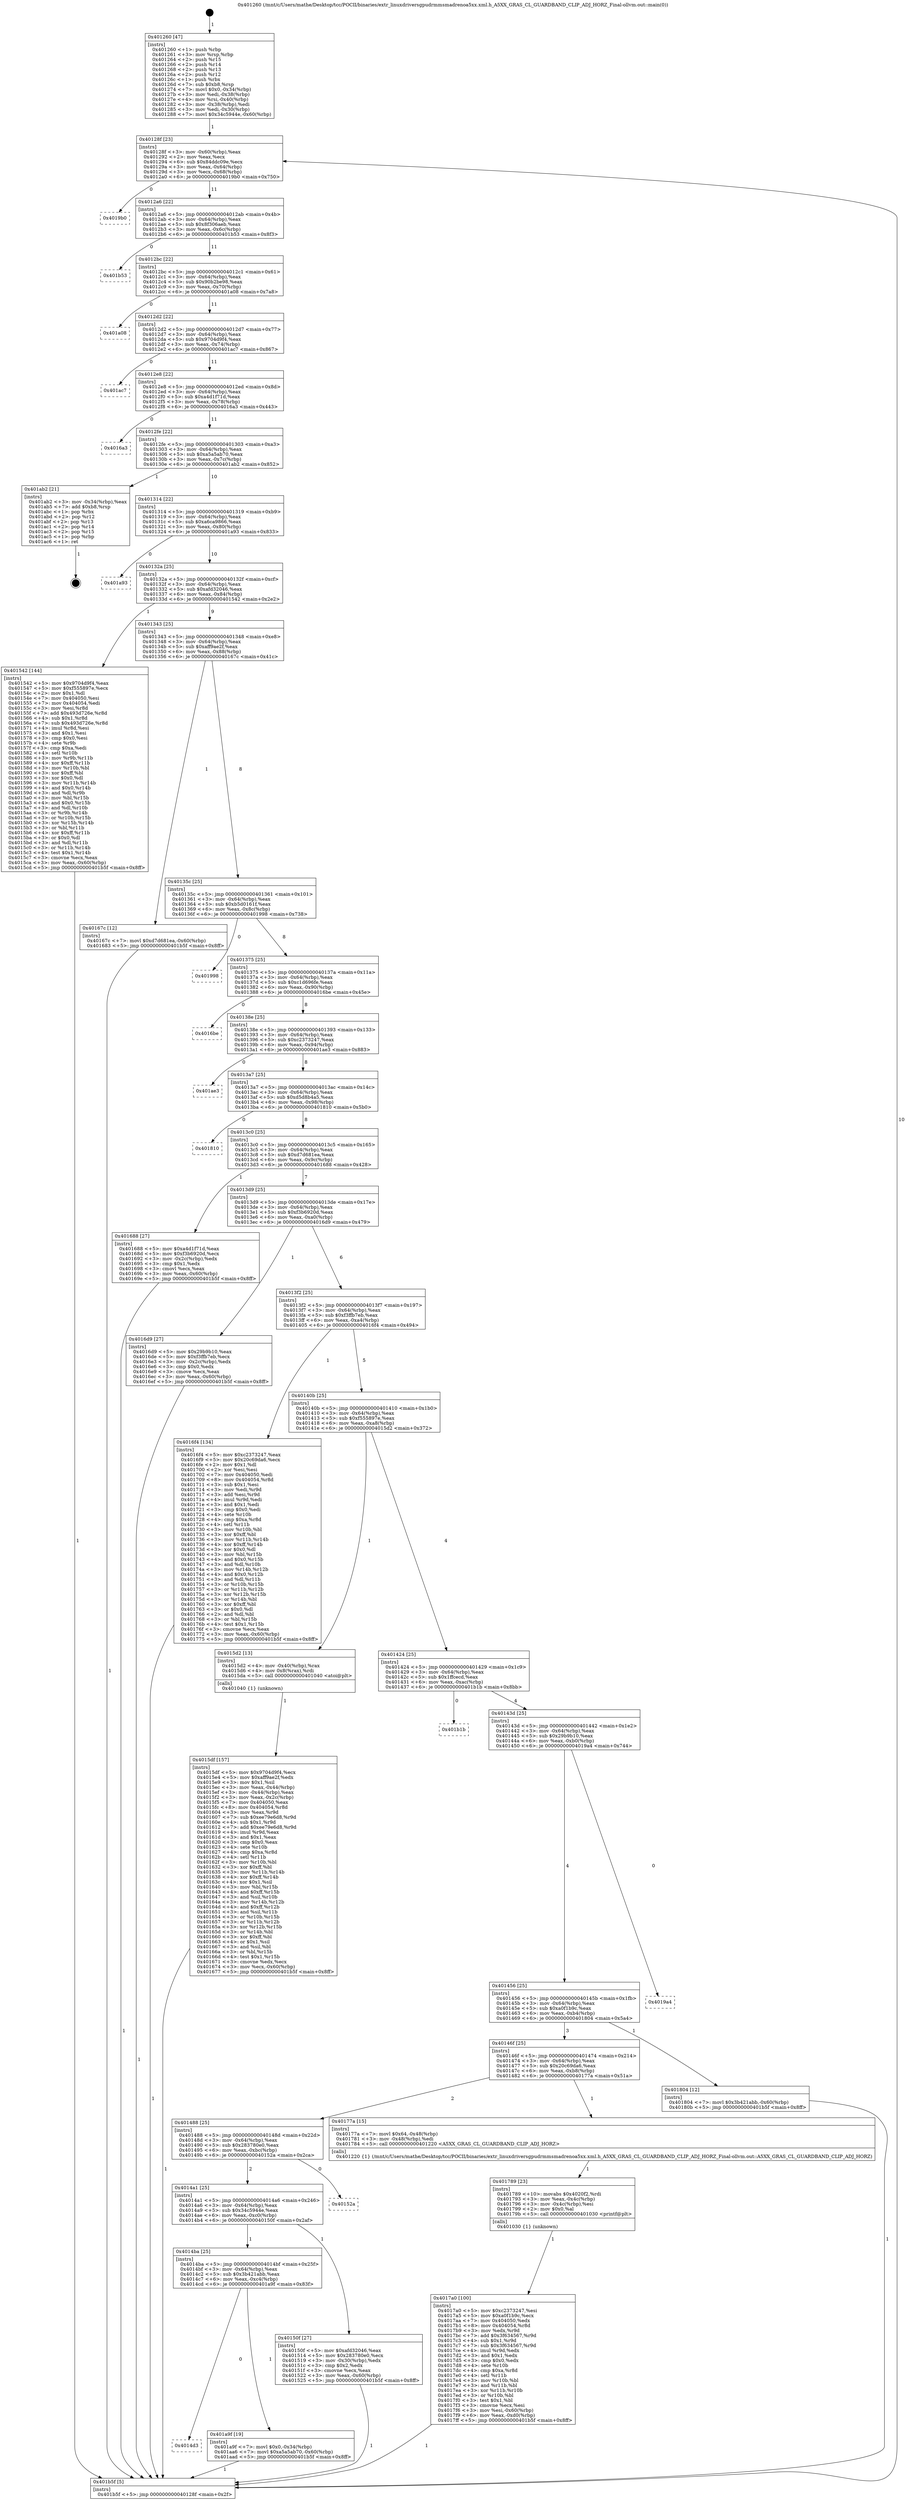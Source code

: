 digraph "0x401260" {
  label = "0x401260 (/mnt/c/Users/mathe/Desktop/tcc/POCII/binaries/extr_linuxdriversgpudrmmsmadrenoa5xx.xml.h_A5XX_GRAS_CL_GUARDBAND_CLIP_ADJ_HORZ_Final-ollvm.out::main(0))"
  labelloc = "t"
  node[shape=record]

  Entry [label="",width=0.3,height=0.3,shape=circle,fillcolor=black,style=filled]
  "0x40128f" [label="{
     0x40128f [23]\l
     | [instrs]\l
     &nbsp;&nbsp;0x40128f \<+3\>: mov -0x60(%rbp),%eax\l
     &nbsp;&nbsp;0x401292 \<+2\>: mov %eax,%ecx\l
     &nbsp;&nbsp;0x401294 \<+6\>: sub $0x84ddc09e,%ecx\l
     &nbsp;&nbsp;0x40129a \<+3\>: mov %eax,-0x64(%rbp)\l
     &nbsp;&nbsp;0x40129d \<+3\>: mov %ecx,-0x68(%rbp)\l
     &nbsp;&nbsp;0x4012a0 \<+6\>: je 00000000004019b0 \<main+0x750\>\l
  }"]
  "0x4019b0" [label="{
     0x4019b0\l
  }", style=dashed]
  "0x4012a6" [label="{
     0x4012a6 [22]\l
     | [instrs]\l
     &nbsp;&nbsp;0x4012a6 \<+5\>: jmp 00000000004012ab \<main+0x4b\>\l
     &nbsp;&nbsp;0x4012ab \<+3\>: mov -0x64(%rbp),%eax\l
     &nbsp;&nbsp;0x4012ae \<+5\>: sub $0x8f306aeb,%eax\l
     &nbsp;&nbsp;0x4012b3 \<+3\>: mov %eax,-0x6c(%rbp)\l
     &nbsp;&nbsp;0x4012b6 \<+6\>: je 0000000000401b53 \<main+0x8f3\>\l
  }"]
  Exit [label="",width=0.3,height=0.3,shape=circle,fillcolor=black,style=filled,peripheries=2]
  "0x401b53" [label="{
     0x401b53\l
  }", style=dashed]
  "0x4012bc" [label="{
     0x4012bc [22]\l
     | [instrs]\l
     &nbsp;&nbsp;0x4012bc \<+5\>: jmp 00000000004012c1 \<main+0x61\>\l
     &nbsp;&nbsp;0x4012c1 \<+3\>: mov -0x64(%rbp),%eax\l
     &nbsp;&nbsp;0x4012c4 \<+5\>: sub $0x90b2be98,%eax\l
     &nbsp;&nbsp;0x4012c9 \<+3\>: mov %eax,-0x70(%rbp)\l
     &nbsp;&nbsp;0x4012cc \<+6\>: je 0000000000401a08 \<main+0x7a8\>\l
  }"]
  "0x4014d3" [label="{
     0x4014d3\l
  }", style=dashed]
  "0x401a08" [label="{
     0x401a08\l
  }", style=dashed]
  "0x4012d2" [label="{
     0x4012d2 [22]\l
     | [instrs]\l
     &nbsp;&nbsp;0x4012d2 \<+5\>: jmp 00000000004012d7 \<main+0x77\>\l
     &nbsp;&nbsp;0x4012d7 \<+3\>: mov -0x64(%rbp),%eax\l
     &nbsp;&nbsp;0x4012da \<+5\>: sub $0x9704d9f4,%eax\l
     &nbsp;&nbsp;0x4012df \<+3\>: mov %eax,-0x74(%rbp)\l
     &nbsp;&nbsp;0x4012e2 \<+6\>: je 0000000000401ac7 \<main+0x867\>\l
  }"]
  "0x401a9f" [label="{
     0x401a9f [19]\l
     | [instrs]\l
     &nbsp;&nbsp;0x401a9f \<+7\>: movl $0x0,-0x34(%rbp)\l
     &nbsp;&nbsp;0x401aa6 \<+7\>: movl $0xa5a5ab70,-0x60(%rbp)\l
     &nbsp;&nbsp;0x401aad \<+5\>: jmp 0000000000401b5f \<main+0x8ff\>\l
  }"]
  "0x401ac7" [label="{
     0x401ac7\l
  }", style=dashed]
  "0x4012e8" [label="{
     0x4012e8 [22]\l
     | [instrs]\l
     &nbsp;&nbsp;0x4012e8 \<+5\>: jmp 00000000004012ed \<main+0x8d\>\l
     &nbsp;&nbsp;0x4012ed \<+3\>: mov -0x64(%rbp),%eax\l
     &nbsp;&nbsp;0x4012f0 \<+5\>: sub $0xa4d1f71d,%eax\l
     &nbsp;&nbsp;0x4012f5 \<+3\>: mov %eax,-0x78(%rbp)\l
     &nbsp;&nbsp;0x4012f8 \<+6\>: je 00000000004016a3 \<main+0x443\>\l
  }"]
  "0x4017a0" [label="{
     0x4017a0 [100]\l
     | [instrs]\l
     &nbsp;&nbsp;0x4017a0 \<+5\>: mov $0xc2373247,%esi\l
     &nbsp;&nbsp;0x4017a5 \<+5\>: mov $0xa0f1b9c,%ecx\l
     &nbsp;&nbsp;0x4017aa \<+7\>: mov 0x404050,%edx\l
     &nbsp;&nbsp;0x4017b1 \<+8\>: mov 0x404054,%r8d\l
     &nbsp;&nbsp;0x4017b9 \<+3\>: mov %edx,%r9d\l
     &nbsp;&nbsp;0x4017bc \<+7\>: add $0x3f634567,%r9d\l
     &nbsp;&nbsp;0x4017c3 \<+4\>: sub $0x1,%r9d\l
     &nbsp;&nbsp;0x4017c7 \<+7\>: sub $0x3f634567,%r9d\l
     &nbsp;&nbsp;0x4017ce \<+4\>: imul %r9d,%edx\l
     &nbsp;&nbsp;0x4017d2 \<+3\>: and $0x1,%edx\l
     &nbsp;&nbsp;0x4017d5 \<+3\>: cmp $0x0,%edx\l
     &nbsp;&nbsp;0x4017d8 \<+4\>: sete %r10b\l
     &nbsp;&nbsp;0x4017dc \<+4\>: cmp $0xa,%r8d\l
     &nbsp;&nbsp;0x4017e0 \<+4\>: setl %r11b\l
     &nbsp;&nbsp;0x4017e4 \<+3\>: mov %r10b,%bl\l
     &nbsp;&nbsp;0x4017e7 \<+3\>: and %r11b,%bl\l
     &nbsp;&nbsp;0x4017ea \<+3\>: xor %r11b,%r10b\l
     &nbsp;&nbsp;0x4017ed \<+3\>: or %r10b,%bl\l
     &nbsp;&nbsp;0x4017f0 \<+3\>: test $0x1,%bl\l
     &nbsp;&nbsp;0x4017f3 \<+3\>: cmovne %ecx,%esi\l
     &nbsp;&nbsp;0x4017f6 \<+3\>: mov %esi,-0x60(%rbp)\l
     &nbsp;&nbsp;0x4017f9 \<+6\>: mov %eax,-0xd0(%rbp)\l
     &nbsp;&nbsp;0x4017ff \<+5\>: jmp 0000000000401b5f \<main+0x8ff\>\l
  }"]
  "0x4016a3" [label="{
     0x4016a3\l
  }", style=dashed]
  "0x4012fe" [label="{
     0x4012fe [22]\l
     | [instrs]\l
     &nbsp;&nbsp;0x4012fe \<+5\>: jmp 0000000000401303 \<main+0xa3\>\l
     &nbsp;&nbsp;0x401303 \<+3\>: mov -0x64(%rbp),%eax\l
     &nbsp;&nbsp;0x401306 \<+5\>: sub $0xa5a5ab70,%eax\l
     &nbsp;&nbsp;0x40130b \<+3\>: mov %eax,-0x7c(%rbp)\l
     &nbsp;&nbsp;0x40130e \<+6\>: je 0000000000401ab2 \<main+0x852\>\l
  }"]
  "0x401789" [label="{
     0x401789 [23]\l
     | [instrs]\l
     &nbsp;&nbsp;0x401789 \<+10\>: movabs $0x4020f2,%rdi\l
     &nbsp;&nbsp;0x401793 \<+3\>: mov %eax,-0x4c(%rbp)\l
     &nbsp;&nbsp;0x401796 \<+3\>: mov -0x4c(%rbp),%esi\l
     &nbsp;&nbsp;0x401799 \<+2\>: mov $0x0,%al\l
     &nbsp;&nbsp;0x40179b \<+5\>: call 0000000000401030 \<printf@plt\>\l
     | [calls]\l
     &nbsp;&nbsp;0x401030 \{1\} (unknown)\l
  }"]
  "0x401ab2" [label="{
     0x401ab2 [21]\l
     | [instrs]\l
     &nbsp;&nbsp;0x401ab2 \<+3\>: mov -0x34(%rbp),%eax\l
     &nbsp;&nbsp;0x401ab5 \<+7\>: add $0xb8,%rsp\l
     &nbsp;&nbsp;0x401abc \<+1\>: pop %rbx\l
     &nbsp;&nbsp;0x401abd \<+2\>: pop %r12\l
     &nbsp;&nbsp;0x401abf \<+2\>: pop %r13\l
     &nbsp;&nbsp;0x401ac1 \<+2\>: pop %r14\l
     &nbsp;&nbsp;0x401ac3 \<+2\>: pop %r15\l
     &nbsp;&nbsp;0x401ac5 \<+1\>: pop %rbp\l
     &nbsp;&nbsp;0x401ac6 \<+1\>: ret\l
  }"]
  "0x401314" [label="{
     0x401314 [22]\l
     | [instrs]\l
     &nbsp;&nbsp;0x401314 \<+5\>: jmp 0000000000401319 \<main+0xb9\>\l
     &nbsp;&nbsp;0x401319 \<+3\>: mov -0x64(%rbp),%eax\l
     &nbsp;&nbsp;0x40131c \<+5\>: sub $0xa6ca9866,%eax\l
     &nbsp;&nbsp;0x401321 \<+3\>: mov %eax,-0x80(%rbp)\l
     &nbsp;&nbsp;0x401324 \<+6\>: je 0000000000401a93 \<main+0x833\>\l
  }"]
  "0x4015df" [label="{
     0x4015df [157]\l
     | [instrs]\l
     &nbsp;&nbsp;0x4015df \<+5\>: mov $0x9704d9f4,%ecx\l
     &nbsp;&nbsp;0x4015e4 \<+5\>: mov $0xaff9ae2f,%edx\l
     &nbsp;&nbsp;0x4015e9 \<+3\>: mov $0x1,%sil\l
     &nbsp;&nbsp;0x4015ec \<+3\>: mov %eax,-0x44(%rbp)\l
     &nbsp;&nbsp;0x4015ef \<+3\>: mov -0x44(%rbp),%eax\l
     &nbsp;&nbsp;0x4015f2 \<+3\>: mov %eax,-0x2c(%rbp)\l
     &nbsp;&nbsp;0x4015f5 \<+7\>: mov 0x404050,%eax\l
     &nbsp;&nbsp;0x4015fc \<+8\>: mov 0x404054,%r8d\l
     &nbsp;&nbsp;0x401604 \<+3\>: mov %eax,%r9d\l
     &nbsp;&nbsp;0x401607 \<+7\>: sub $0xee79e6d8,%r9d\l
     &nbsp;&nbsp;0x40160e \<+4\>: sub $0x1,%r9d\l
     &nbsp;&nbsp;0x401612 \<+7\>: add $0xee79e6d8,%r9d\l
     &nbsp;&nbsp;0x401619 \<+4\>: imul %r9d,%eax\l
     &nbsp;&nbsp;0x40161d \<+3\>: and $0x1,%eax\l
     &nbsp;&nbsp;0x401620 \<+3\>: cmp $0x0,%eax\l
     &nbsp;&nbsp;0x401623 \<+4\>: sete %r10b\l
     &nbsp;&nbsp;0x401627 \<+4\>: cmp $0xa,%r8d\l
     &nbsp;&nbsp;0x40162b \<+4\>: setl %r11b\l
     &nbsp;&nbsp;0x40162f \<+3\>: mov %r10b,%bl\l
     &nbsp;&nbsp;0x401632 \<+3\>: xor $0xff,%bl\l
     &nbsp;&nbsp;0x401635 \<+3\>: mov %r11b,%r14b\l
     &nbsp;&nbsp;0x401638 \<+4\>: xor $0xff,%r14b\l
     &nbsp;&nbsp;0x40163c \<+4\>: xor $0x1,%sil\l
     &nbsp;&nbsp;0x401640 \<+3\>: mov %bl,%r15b\l
     &nbsp;&nbsp;0x401643 \<+4\>: and $0xff,%r15b\l
     &nbsp;&nbsp;0x401647 \<+3\>: and %sil,%r10b\l
     &nbsp;&nbsp;0x40164a \<+3\>: mov %r14b,%r12b\l
     &nbsp;&nbsp;0x40164d \<+4\>: and $0xff,%r12b\l
     &nbsp;&nbsp;0x401651 \<+3\>: and %sil,%r11b\l
     &nbsp;&nbsp;0x401654 \<+3\>: or %r10b,%r15b\l
     &nbsp;&nbsp;0x401657 \<+3\>: or %r11b,%r12b\l
     &nbsp;&nbsp;0x40165a \<+3\>: xor %r12b,%r15b\l
     &nbsp;&nbsp;0x40165d \<+3\>: or %r14b,%bl\l
     &nbsp;&nbsp;0x401660 \<+3\>: xor $0xff,%bl\l
     &nbsp;&nbsp;0x401663 \<+4\>: or $0x1,%sil\l
     &nbsp;&nbsp;0x401667 \<+3\>: and %sil,%bl\l
     &nbsp;&nbsp;0x40166a \<+3\>: or %bl,%r15b\l
     &nbsp;&nbsp;0x40166d \<+4\>: test $0x1,%r15b\l
     &nbsp;&nbsp;0x401671 \<+3\>: cmovne %edx,%ecx\l
     &nbsp;&nbsp;0x401674 \<+3\>: mov %ecx,-0x60(%rbp)\l
     &nbsp;&nbsp;0x401677 \<+5\>: jmp 0000000000401b5f \<main+0x8ff\>\l
  }"]
  "0x401a93" [label="{
     0x401a93\l
  }", style=dashed]
  "0x40132a" [label="{
     0x40132a [25]\l
     | [instrs]\l
     &nbsp;&nbsp;0x40132a \<+5\>: jmp 000000000040132f \<main+0xcf\>\l
     &nbsp;&nbsp;0x40132f \<+3\>: mov -0x64(%rbp),%eax\l
     &nbsp;&nbsp;0x401332 \<+5\>: sub $0xafd32046,%eax\l
     &nbsp;&nbsp;0x401337 \<+6\>: mov %eax,-0x84(%rbp)\l
     &nbsp;&nbsp;0x40133d \<+6\>: je 0000000000401542 \<main+0x2e2\>\l
  }"]
  "0x401260" [label="{
     0x401260 [47]\l
     | [instrs]\l
     &nbsp;&nbsp;0x401260 \<+1\>: push %rbp\l
     &nbsp;&nbsp;0x401261 \<+3\>: mov %rsp,%rbp\l
     &nbsp;&nbsp;0x401264 \<+2\>: push %r15\l
     &nbsp;&nbsp;0x401266 \<+2\>: push %r14\l
     &nbsp;&nbsp;0x401268 \<+2\>: push %r13\l
     &nbsp;&nbsp;0x40126a \<+2\>: push %r12\l
     &nbsp;&nbsp;0x40126c \<+1\>: push %rbx\l
     &nbsp;&nbsp;0x40126d \<+7\>: sub $0xb8,%rsp\l
     &nbsp;&nbsp;0x401274 \<+7\>: movl $0x0,-0x34(%rbp)\l
     &nbsp;&nbsp;0x40127b \<+3\>: mov %edi,-0x38(%rbp)\l
     &nbsp;&nbsp;0x40127e \<+4\>: mov %rsi,-0x40(%rbp)\l
     &nbsp;&nbsp;0x401282 \<+3\>: mov -0x38(%rbp),%edi\l
     &nbsp;&nbsp;0x401285 \<+3\>: mov %edi,-0x30(%rbp)\l
     &nbsp;&nbsp;0x401288 \<+7\>: movl $0x34c5944e,-0x60(%rbp)\l
  }"]
  "0x401542" [label="{
     0x401542 [144]\l
     | [instrs]\l
     &nbsp;&nbsp;0x401542 \<+5\>: mov $0x9704d9f4,%eax\l
     &nbsp;&nbsp;0x401547 \<+5\>: mov $0xf555897e,%ecx\l
     &nbsp;&nbsp;0x40154c \<+2\>: mov $0x1,%dl\l
     &nbsp;&nbsp;0x40154e \<+7\>: mov 0x404050,%esi\l
     &nbsp;&nbsp;0x401555 \<+7\>: mov 0x404054,%edi\l
     &nbsp;&nbsp;0x40155c \<+3\>: mov %esi,%r8d\l
     &nbsp;&nbsp;0x40155f \<+7\>: add $0x493d726e,%r8d\l
     &nbsp;&nbsp;0x401566 \<+4\>: sub $0x1,%r8d\l
     &nbsp;&nbsp;0x40156a \<+7\>: sub $0x493d726e,%r8d\l
     &nbsp;&nbsp;0x401571 \<+4\>: imul %r8d,%esi\l
     &nbsp;&nbsp;0x401575 \<+3\>: and $0x1,%esi\l
     &nbsp;&nbsp;0x401578 \<+3\>: cmp $0x0,%esi\l
     &nbsp;&nbsp;0x40157b \<+4\>: sete %r9b\l
     &nbsp;&nbsp;0x40157f \<+3\>: cmp $0xa,%edi\l
     &nbsp;&nbsp;0x401582 \<+4\>: setl %r10b\l
     &nbsp;&nbsp;0x401586 \<+3\>: mov %r9b,%r11b\l
     &nbsp;&nbsp;0x401589 \<+4\>: xor $0xff,%r11b\l
     &nbsp;&nbsp;0x40158d \<+3\>: mov %r10b,%bl\l
     &nbsp;&nbsp;0x401590 \<+3\>: xor $0xff,%bl\l
     &nbsp;&nbsp;0x401593 \<+3\>: xor $0x0,%dl\l
     &nbsp;&nbsp;0x401596 \<+3\>: mov %r11b,%r14b\l
     &nbsp;&nbsp;0x401599 \<+4\>: and $0x0,%r14b\l
     &nbsp;&nbsp;0x40159d \<+3\>: and %dl,%r9b\l
     &nbsp;&nbsp;0x4015a0 \<+3\>: mov %bl,%r15b\l
     &nbsp;&nbsp;0x4015a3 \<+4\>: and $0x0,%r15b\l
     &nbsp;&nbsp;0x4015a7 \<+3\>: and %dl,%r10b\l
     &nbsp;&nbsp;0x4015aa \<+3\>: or %r9b,%r14b\l
     &nbsp;&nbsp;0x4015ad \<+3\>: or %r10b,%r15b\l
     &nbsp;&nbsp;0x4015b0 \<+3\>: xor %r15b,%r14b\l
     &nbsp;&nbsp;0x4015b3 \<+3\>: or %bl,%r11b\l
     &nbsp;&nbsp;0x4015b6 \<+4\>: xor $0xff,%r11b\l
     &nbsp;&nbsp;0x4015ba \<+3\>: or $0x0,%dl\l
     &nbsp;&nbsp;0x4015bd \<+3\>: and %dl,%r11b\l
     &nbsp;&nbsp;0x4015c0 \<+3\>: or %r11b,%r14b\l
     &nbsp;&nbsp;0x4015c3 \<+4\>: test $0x1,%r14b\l
     &nbsp;&nbsp;0x4015c7 \<+3\>: cmovne %ecx,%eax\l
     &nbsp;&nbsp;0x4015ca \<+3\>: mov %eax,-0x60(%rbp)\l
     &nbsp;&nbsp;0x4015cd \<+5\>: jmp 0000000000401b5f \<main+0x8ff\>\l
  }"]
  "0x401343" [label="{
     0x401343 [25]\l
     | [instrs]\l
     &nbsp;&nbsp;0x401343 \<+5\>: jmp 0000000000401348 \<main+0xe8\>\l
     &nbsp;&nbsp;0x401348 \<+3\>: mov -0x64(%rbp),%eax\l
     &nbsp;&nbsp;0x40134b \<+5\>: sub $0xaff9ae2f,%eax\l
     &nbsp;&nbsp;0x401350 \<+6\>: mov %eax,-0x88(%rbp)\l
     &nbsp;&nbsp;0x401356 \<+6\>: je 000000000040167c \<main+0x41c\>\l
  }"]
  "0x401b5f" [label="{
     0x401b5f [5]\l
     | [instrs]\l
     &nbsp;&nbsp;0x401b5f \<+5\>: jmp 000000000040128f \<main+0x2f\>\l
  }"]
  "0x40167c" [label="{
     0x40167c [12]\l
     | [instrs]\l
     &nbsp;&nbsp;0x40167c \<+7\>: movl $0xd7d681ea,-0x60(%rbp)\l
     &nbsp;&nbsp;0x401683 \<+5\>: jmp 0000000000401b5f \<main+0x8ff\>\l
  }"]
  "0x40135c" [label="{
     0x40135c [25]\l
     | [instrs]\l
     &nbsp;&nbsp;0x40135c \<+5\>: jmp 0000000000401361 \<main+0x101\>\l
     &nbsp;&nbsp;0x401361 \<+3\>: mov -0x64(%rbp),%eax\l
     &nbsp;&nbsp;0x401364 \<+5\>: sub $0xb5d0161f,%eax\l
     &nbsp;&nbsp;0x401369 \<+6\>: mov %eax,-0x8c(%rbp)\l
     &nbsp;&nbsp;0x40136f \<+6\>: je 0000000000401998 \<main+0x738\>\l
  }"]
  "0x4014ba" [label="{
     0x4014ba [25]\l
     | [instrs]\l
     &nbsp;&nbsp;0x4014ba \<+5\>: jmp 00000000004014bf \<main+0x25f\>\l
     &nbsp;&nbsp;0x4014bf \<+3\>: mov -0x64(%rbp),%eax\l
     &nbsp;&nbsp;0x4014c2 \<+5\>: sub $0x3b421abb,%eax\l
     &nbsp;&nbsp;0x4014c7 \<+6\>: mov %eax,-0xc4(%rbp)\l
     &nbsp;&nbsp;0x4014cd \<+6\>: je 0000000000401a9f \<main+0x83f\>\l
  }"]
  "0x401998" [label="{
     0x401998\l
  }", style=dashed]
  "0x401375" [label="{
     0x401375 [25]\l
     | [instrs]\l
     &nbsp;&nbsp;0x401375 \<+5\>: jmp 000000000040137a \<main+0x11a\>\l
     &nbsp;&nbsp;0x40137a \<+3\>: mov -0x64(%rbp),%eax\l
     &nbsp;&nbsp;0x40137d \<+5\>: sub $0xc1d696fe,%eax\l
     &nbsp;&nbsp;0x401382 \<+6\>: mov %eax,-0x90(%rbp)\l
     &nbsp;&nbsp;0x401388 \<+6\>: je 00000000004016be \<main+0x45e\>\l
  }"]
  "0x40150f" [label="{
     0x40150f [27]\l
     | [instrs]\l
     &nbsp;&nbsp;0x40150f \<+5\>: mov $0xafd32046,%eax\l
     &nbsp;&nbsp;0x401514 \<+5\>: mov $0x283780e0,%ecx\l
     &nbsp;&nbsp;0x401519 \<+3\>: mov -0x30(%rbp),%edx\l
     &nbsp;&nbsp;0x40151c \<+3\>: cmp $0x2,%edx\l
     &nbsp;&nbsp;0x40151f \<+3\>: cmovne %ecx,%eax\l
     &nbsp;&nbsp;0x401522 \<+3\>: mov %eax,-0x60(%rbp)\l
     &nbsp;&nbsp;0x401525 \<+5\>: jmp 0000000000401b5f \<main+0x8ff\>\l
  }"]
  "0x4016be" [label="{
     0x4016be\l
  }", style=dashed]
  "0x40138e" [label="{
     0x40138e [25]\l
     | [instrs]\l
     &nbsp;&nbsp;0x40138e \<+5\>: jmp 0000000000401393 \<main+0x133\>\l
     &nbsp;&nbsp;0x401393 \<+3\>: mov -0x64(%rbp),%eax\l
     &nbsp;&nbsp;0x401396 \<+5\>: sub $0xc2373247,%eax\l
     &nbsp;&nbsp;0x40139b \<+6\>: mov %eax,-0x94(%rbp)\l
     &nbsp;&nbsp;0x4013a1 \<+6\>: je 0000000000401ae3 \<main+0x883\>\l
  }"]
  "0x4014a1" [label="{
     0x4014a1 [25]\l
     | [instrs]\l
     &nbsp;&nbsp;0x4014a1 \<+5\>: jmp 00000000004014a6 \<main+0x246\>\l
     &nbsp;&nbsp;0x4014a6 \<+3\>: mov -0x64(%rbp),%eax\l
     &nbsp;&nbsp;0x4014a9 \<+5\>: sub $0x34c5944e,%eax\l
     &nbsp;&nbsp;0x4014ae \<+6\>: mov %eax,-0xc0(%rbp)\l
     &nbsp;&nbsp;0x4014b4 \<+6\>: je 000000000040150f \<main+0x2af\>\l
  }"]
  "0x401ae3" [label="{
     0x401ae3\l
  }", style=dashed]
  "0x4013a7" [label="{
     0x4013a7 [25]\l
     | [instrs]\l
     &nbsp;&nbsp;0x4013a7 \<+5\>: jmp 00000000004013ac \<main+0x14c\>\l
     &nbsp;&nbsp;0x4013ac \<+3\>: mov -0x64(%rbp),%eax\l
     &nbsp;&nbsp;0x4013af \<+5\>: sub $0xd5d8b4a5,%eax\l
     &nbsp;&nbsp;0x4013b4 \<+6\>: mov %eax,-0x98(%rbp)\l
     &nbsp;&nbsp;0x4013ba \<+6\>: je 0000000000401810 \<main+0x5b0\>\l
  }"]
  "0x40152a" [label="{
     0x40152a\l
  }", style=dashed]
  "0x401810" [label="{
     0x401810\l
  }", style=dashed]
  "0x4013c0" [label="{
     0x4013c0 [25]\l
     | [instrs]\l
     &nbsp;&nbsp;0x4013c0 \<+5\>: jmp 00000000004013c5 \<main+0x165\>\l
     &nbsp;&nbsp;0x4013c5 \<+3\>: mov -0x64(%rbp),%eax\l
     &nbsp;&nbsp;0x4013c8 \<+5\>: sub $0xd7d681ea,%eax\l
     &nbsp;&nbsp;0x4013cd \<+6\>: mov %eax,-0x9c(%rbp)\l
     &nbsp;&nbsp;0x4013d3 \<+6\>: je 0000000000401688 \<main+0x428\>\l
  }"]
  "0x401488" [label="{
     0x401488 [25]\l
     | [instrs]\l
     &nbsp;&nbsp;0x401488 \<+5\>: jmp 000000000040148d \<main+0x22d\>\l
     &nbsp;&nbsp;0x40148d \<+3\>: mov -0x64(%rbp),%eax\l
     &nbsp;&nbsp;0x401490 \<+5\>: sub $0x283780e0,%eax\l
     &nbsp;&nbsp;0x401495 \<+6\>: mov %eax,-0xbc(%rbp)\l
     &nbsp;&nbsp;0x40149b \<+6\>: je 000000000040152a \<main+0x2ca\>\l
  }"]
  "0x401688" [label="{
     0x401688 [27]\l
     | [instrs]\l
     &nbsp;&nbsp;0x401688 \<+5\>: mov $0xa4d1f71d,%eax\l
     &nbsp;&nbsp;0x40168d \<+5\>: mov $0xf3b6920d,%ecx\l
     &nbsp;&nbsp;0x401692 \<+3\>: mov -0x2c(%rbp),%edx\l
     &nbsp;&nbsp;0x401695 \<+3\>: cmp $0x1,%edx\l
     &nbsp;&nbsp;0x401698 \<+3\>: cmovl %ecx,%eax\l
     &nbsp;&nbsp;0x40169b \<+3\>: mov %eax,-0x60(%rbp)\l
     &nbsp;&nbsp;0x40169e \<+5\>: jmp 0000000000401b5f \<main+0x8ff\>\l
  }"]
  "0x4013d9" [label="{
     0x4013d9 [25]\l
     | [instrs]\l
     &nbsp;&nbsp;0x4013d9 \<+5\>: jmp 00000000004013de \<main+0x17e\>\l
     &nbsp;&nbsp;0x4013de \<+3\>: mov -0x64(%rbp),%eax\l
     &nbsp;&nbsp;0x4013e1 \<+5\>: sub $0xf3b6920d,%eax\l
     &nbsp;&nbsp;0x4013e6 \<+6\>: mov %eax,-0xa0(%rbp)\l
     &nbsp;&nbsp;0x4013ec \<+6\>: je 00000000004016d9 \<main+0x479\>\l
  }"]
  "0x40177a" [label="{
     0x40177a [15]\l
     | [instrs]\l
     &nbsp;&nbsp;0x40177a \<+7\>: movl $0x64,-0x48(%rbp)\l
     &nbsp;&nbsp;0x401781 \<+3\>: mov -0x48(%rbp),%edi\l
     &nbsp;&nbsp;0x401784 \<+5\>: call 0000000000401220 \<A5XX_GRAS_CL_GUARDBAND_CLIP_ADJ_HORZ\>\l
     | [calls]\l
     &nbsp;&nbsp;0x401220 \{1\} (/mnt/c/Users/mathe/Desktop/tcc/POCII/binaries/extr_linuxdriversgpudrmmsmadrenoa5xx.xml.h_A5XX_GRAS_CL_GUARDBAND_CLIP_ADJ_HORZ_Final-ollvm.out::A5XX_GRAS_CL_GUARDBAND_CLIP_ADJ_HORZ)\l
  }"]
  "0x4016d9" [label="{
     0x4016d9 [27]\l
     | [instrs]\l
     &nbsp;&nbsp;0x4016d9 \<+5\>: mov $0x29b9b10,%eax\l
     &nbsp;&nbsp;0x4016de \<+5\>: mov $0xf3ffb7eb,%ecx\l
     &nbsp;&nbsp;0x4016e3 \<+3\>: mov -0x2c(%rbp),%edx\l
     &nbsp;&nbsp;0x4016e6 \<+3\>: cmp $0x0,%edx\l
     &nbsp;&nbsp;0x4016e9 \<+3\>: cmove %ecx,%eax\l
     &nbsp;&nbsp;0x4016ec \<+3\>: mov %eax,-0x60(%rbp)\l
     &nbsp;&nbsp;0x4016ef \<+5\>: jmp 0000000000401b5f \<main+0x8ff\>\l
  }"]
  "0x4013f2" [label="{
     0x4013f2 [25]\l
     | [instrs]\l
     &nbsp;&nbsp;0x4013f2 \<+5\>: jmp 00000000004013f7 \<main+0x197\>\l
     &nbsp;&nbsp;0x4013f7 \<+3\>: mov -0x64(%rbp),%eax\l
     &nbsp;&nbsp;0x4013fa \<+5\>: sub $0xf3ffb7eb,%eax\l
     &nbsp;&nbsp;0x4013ff \<+6\>: mov %eax,-0xa4(%rbp)\l
     &nbsp;&nbsp;0x401405 \<+6\>: je 00000000004016f4 \<main+0x494\>\l
  }"]
  "0x40146f" [label="{
     0x40146f [25]\l
     | [instrs]\l
     &nbsp;&nbsp;0x40146f \<+5\>: jmp 0000000000401474 \<main+0x214\>\l
     &nbsp;&nbsp;0x401474 \<+3\>: mov -0x64(%rbp),%eax\l
     &nbsp;&nbsp;0x401477 \<+5\>: sub $0x20c69da6,%eax\l
     &nbsp;&nbsp;0x40147c \<+6\>: mov %eax,-0xb8(%rbp)\l
     &nbsp;&nbsp;0x401482 \<+6\>: je 000000000040177a \<main+0x51a\>\l
  }"]
  "0x4016f4" [label="{
     0x4016f4 [134]\l
     | [instrs]\l
     &nbsp;&nbsp;0x4016f4 \<+5\>: mov $0xc2373247,%eax\l
     &nbsp;&nbsp;0x4016f9 \<+5\>: mov $0x20c69da6,%ecx\l
     &nbsp;&nbsp;0x4016fe \<+2\>: mov $0x1,%dl\l
     &nbsp;&nbsp;0x401700 \<+2\>: xor %esi,%esi\l
     &nbsp;&nbsp;0x401702 \<+7\>: mov 0x404050,%edi\l
     &nbsp;&nbsp;0x401709 \<+8\>: mov 0x404054,%r8d\l
     &nbsp;&nbsp;0x401711 \<+3\>: sub $0x1,%esi\l
     &nbsp;&nbsp;0x401714 \<+3\>: mov %edi,%r9d\l
     &nbsp;&nbsp;0x401717 \<+3\>: add %esi,%r9d\l
     &nbsp;&nbsp;0x40171a \<+4\>: imul %r9d,%edi\l
     &nbsp;&nbsp;0x40171e \<+3\>: and $0x1,%edi\l
     &nbsp;&nbsp;0x401721 \<+3\>: cmp $0x0,%edi\l
     &nbsp;&nbsp;0x401724 \<+4\>: sete %r10b\l
     &nbsp;&nbsp;0x401728 \<+4\>: cmp $0xa,%r8d\l
     &nbsp;&nbsp;0x40172c \<+4\>: setl %r11b\l
     &nbsp;&nbsp;0x401730 \<+3\>: mov %r10b,%bl\l
     &nbsp;&nbsp;0x401733 \<+3\>: xor $0xff,%bl\l
     &nbsp;&nbsp;0x401736 \<+3\>: mov %r11b,%r14b\l
     &nbsp;&nbsp;0x401739 \<+4\>: xor $0xff,%r14b\l
     &nbsp;&nbsp;0x40173d \<+3\>: xor $0x0,%dl\l
     &nbsp;&nbsp;0x401740 \<+3\>: mov %bl,%r15b\l
     &nbsp;&nbsp;0x401743 \<+4\>: and $0x0,%r15b\l
     &nbsp;&nbsp;0x401747 \<+3\>: and %dl,%r10b\l
     &nbsp;&nbsp;0x40174a \<+3\>: mov %r14b,%r12b\l
     &nbsp;&nbsp;0x40174d \<+4\>: and $0x0,%r12b\l
     &nbsp;&nbsp;0x401751 \<+3\>: and %dl,%r11b\l
     &nbsp;&nbsp;0x401754 \<+3\>: or %r10b,%r15b\l
     &nbsp;&nbsp;0x401757 \<+3\>: or %r11b,%r12b\l
     &nbsp;&nbsp;0x40175a \<+3\>: xor %r12b,%r15b\l
     &nbsp;&nbsp;0x40175d \<+3\>: or %r14b,%bl\l
     &nbsp;&nbsp;0x401760 \<+3\>: xor $0xff,%bl\l
     &nbsp;&nbsp;0x401763 \<+3\>: or $0x0,%dl\l
     &nbsp;&nbsp;0x401766 \<+2\>: and %dl,%bl\l
     &nbsp;&nbsp;0x401768 \<+3\>: or %bl,%r15b\l
     &nbsp;&nbsp;0x40176b \<+4\>: test $0x1,%r15b\l
     &nbsp;&nbsp;0x40176f \<+3\>: cmovne %ecx,%eax\l
     &nbsp;&nbsp;0x401772 \<+3\>: mov %eax,-0x60(%rbp)\l
     &nbsp;&nbsp;0x401775 \<+5\>: jmp 0000000000401b5f \<main+0x8ff\>\l
  }"]
  "0x40140b" [label="{
     0x40140b [25]\l
     | [instrs]\l
     &nbsp;&nbsp;0x40140b \<+5\>: jmp 0000000000401410 \<main+0x1b0\>\l
     &nbsp;&nbsp;0x401410 \<+3\>: mov -0x64(%rbp),%eax\l
     &nbsp;&nbsp;0x401413 \<+5\>: sub $0xf555897e,%eax\l
     &nbsp;&nbsp;0x401418 \<+6\>: mov %eax,-0xa8(%rbp)\l
     &nbsp;&nbsp;0x40141e \<+6\>: je 00000000004015d2 \<main+0x372\>\l
  }"]
  "0x401804" [label="{
     0x401804 [12]\l
     | [instrs]\l
     &nbsp;&nbsp;0x401804 \<+7\>: movl $0x3b421abb,-0x60(%rbp)\l
     &nbsp;&nbsp;0x40180b \<+5\>: jmp 0000000000401b5f \<main+0x8ff\>\l
  }"]
  "0x4015d2" [label="{
     0x4015d2 [13]\l
     | [instrs]\l
     &nbsp;&nbsp;0x4015d2 \<+4\>: mov -0x40(%rbp),%rax\l
     &nbsp;&nbsp;0x4015d6 \<+4\>: mov 0x8(%rax),%rdi\l
     &nbsp;&nbsp;0x4015da \<+5\>: call 0000000000401040 \<atoi@plt\>\l
     | [calls]\l
     &nbsp;&nbsp;0x401040 \{1\} (unknown)\l
  }"]
  "0x401424" [label="{
     0x401424 [25]\l
     | [instrs]\l
     &nbsp;&nbsp;0x401424 \<+5\>: jmp 0000000000401429 \<main+0x1c9\>\l
     &nbsp;&nbsp;0x401429 \<+3\>: mov -0x64(%rbp),%eax\l
     &nbsp;&nbsp;0x40142c \<+5\>: sub $0x1ffcecd,%eax\l
     &nbsp;&nbsp;0x401431 \<+6\>: mov %eax,-0xac(%rbp)\l
     &nbsp;&nbsp;0x401437 \<+6\>: je 0000000000401b1b \<main+0x8bb\>\l
  }"]
  "0x401456" [label="{
     0x401456 [25]\l
     | [instrs]\l
     &nbsp;&nbsp;0x401456 \<+5\>: jmp 000000000040145b \<main+0x1fb\>\l
     &nbsp;&nbsp;0x40145b \<+3\>: mov -0x64(%rbp),%eax\l
     &nbsp;&nbsp;0x40145e \<+5\>: sub $0xa0f1b9c,%eax\l
     &nbsp;&nbsp;0x401463 \<+6\>: mov %eax,-0xb4(%rbp)\l
     &nbsp;&nbsp;0x401469 \<+6\>: je 0000000000401804 \<main+0x5a4\>\l
  }"]
  "0x401b1b" [label="{
     0x401b1b\l
  }", style=dashed]
  "0x40143d" [label="{
     0x40143d [25]\l
     | [instrs]\l
     &nbsp;&nbsp;0x40143d \<+5\>: jmp 0000000000401442 \<main+0x1e2\>\l
     &nbsp;&nbsp;0x401442 \<+3\>: mov -0x64(%rbp),%eax\l
     &nbsp;&nbsp;0x401445 \<+5\>: sub $0x29b9b10,%eax\l
     &nbsp;&nbsp;0x40144a \<+6\>: mov %eax,-0xb0(%rbp)\l
     &nbsp;&nbsp;0x401450 \<+6\>: je 00000000004019a4 \<main+0x744\>\l
  }"]
  "0x4019a4" [label="{
     0x4019a4\l
  }", style=dashed]
  Entry -> "0x401260" [label=" 1"]
  "0x40128f" -> "0x4019b0" [label=" 0"]
  "0x40128f" -> "0x4012a6" [label=" 11"]
  "0x401ab2" -> Exit [label=" 1"]
  "0x4012a6" -> "0x401b53" [label=" 0"]
  "0x4012a6" -> "0x4012bc" [label=" 11"]
  "0x401a9f" -> "0x401b5f" [label=" 1"]
  "0x4012bc" -> "0x401a08" [label=" 0"]
  "0x4012bc" -> "0x4012d2" [label=" 11"]
  "0x4014ba" -> "0x4014d3" [label=" 0"]
  "0x4012d2" -> "0x401ac7" [label=" 0"]
  "0x4012d2" -> "0x4012e8" [label=" 11"]
  "0x4014ba" -> "0x401a9f" [label=" 1"]
  "0x4012e8" -> "0x4016a3" [label=" 0"]
  "0x4012e8" -> "0x4012fe" [label=" 11"]
  "0x401804" -> "0x401b5f" [label=" 1"]
  "0x4012fe" -> "0x401ab2" [label=" 1"]
  "0x4012fe" -> "0x401314" [label=" 10"]
  "0x4017a0" -> "0x401b5f" [label=" 1"]
  "0x401314" -> "0x401a93" [label=" 0"]
  "0x401314" -> "0x40132a" [label=" 10"]
  "0x401789" -> "0x4017a0" [label=" 1"]
  "0x40132a" -> "0x401542" [label=" 1"]
  "0x40132a" -> "0x401343" [label=" 9"]
  "0x40177a" -> "0x401789" [label=" 1"]
  "0x401343" -> "0x40167c" [label=" 1"]
  "0x401343" -> "0x40135c" [label=" 8"]
  "0x4016f4" -> "0x401b5f" [label=" 1"]
  "0x40135c" -> "0x401998" [label=" 0"]
  "0x40135c" -> "0x401375" [label=" 8"]
  "0x4016d9" -> "0x401b5f" [label=" 1"]
  "0x401375" -> "0x4016be" [label=" 0"]
  "0x401375" -> "0x40138e" [label=" 8"]
  "0x401688" -> "0x401b5f" [label=" 1"]
  "0x40138e" -> "0x401ae3" [label=" 0"]
  "0x40138e" -> "0x4013a7" [label=" 8"]
  "0x4015df" -> "0x401b5f" [label=" 1"]
  "0x4013a7" -> "0x401810" [label=" 0"]
  "0x4013a7" -> "0x4013c0" [label=" 8"]
  "0x4015d2" -> "0x4015df" [label=" 1"]
  "0x4013c0" -> "0x401688" [label=" 1"]
  "0x4013c0" -> "0x4013d9" [label=" 7"]
  "0x401b5f" -> "0x40128f" [label=" 10"]
  "0x4013d9" -> "0x4016d9" [label=" 1"]
  "0x4013d9" -> "0x4013f2" [label=" 6"]
  "0x401260" -> "0x40128f" [label=" 1"]
  "0x4013f2" -> "0x4016f4" [label=" 1"]
  "0x4013f2" -> "0x40140b" [label=" 5"]
  "0x4014a1" -> "0x4014ba" [label=" 1"]
  "0x40140b" -> "0x4015d2" [label=" 1"]
  "0x40140b" -> "0x401424" [label=" 4"]
  "0x4014a1" -> "0x40150f" [label=" 1"]
  "0x401424" -> "0x401b1b" [label=" 0"]
  "0x401424" -> "0x40143d" [label=" 4"]
  "0x401488" -> "0x4014a1" [label=" 2"]
  "0x40143d" -> "0x4019a4" [label=" 0"]
  "0x40143d" -> "0x401456" [label=" 4"]
  "0x40167c" -> "0x401b5f" [label=" 1"]
  "0x401456" -> "0x401804" [label=" 1"]
  "0x401456" -> "0x40146f" [label=" 3"]
  "0x40150f" -> "0x401b5f" [label=" 1"]
  "0x40146f" -> "0x40177a" [label=" 1"]
  "0x40146f" -> "0x401488" [label=" 2"]
  "0x401542" -> "0x401b5f" [label=" 1"]
  "0x401488" -> "0x40152a" [label=" 0"]
}
